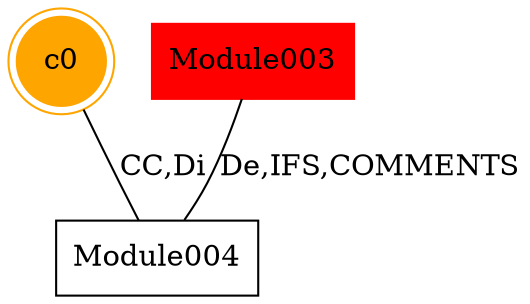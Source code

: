 graph "./test/example_input/output/" {
"c0" ["shape"="doublecircle","color"="orange","style"="filled"]
"Module004" ["shape"="rectangle"]
"Module003" ["shape"="rectangle","color"="red","style"="filled"]
"c0" -- "Module004" ["label"="CC,Di"]
"Module003" -- "Module004" ["label"="De,IFS,COMMENTS"]
}